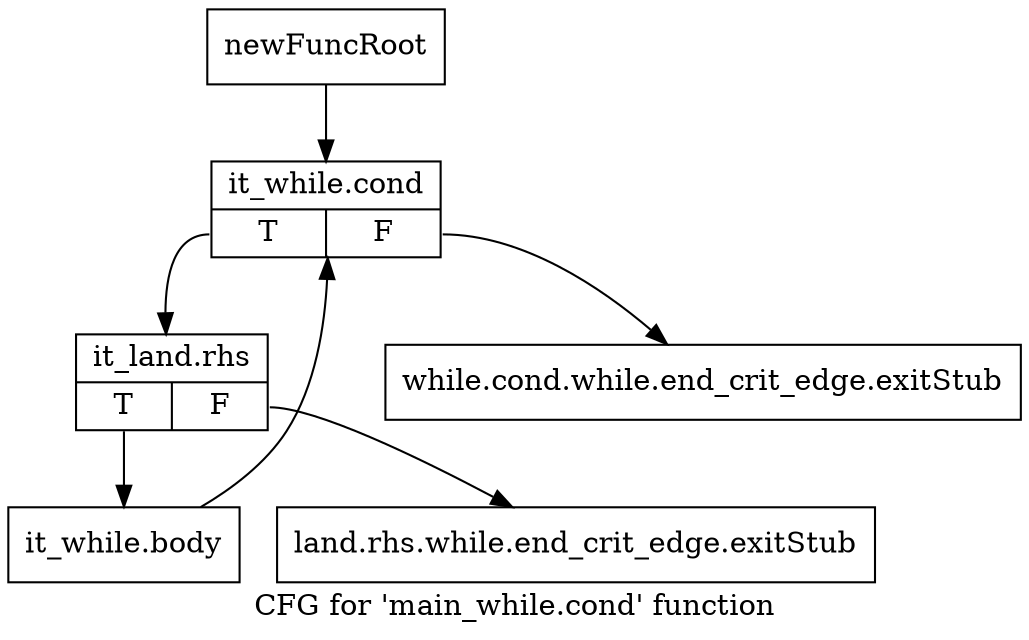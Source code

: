 digraph "CFG for 'main_while.cond' function" {
	label="CFG for 'main_while.cond' function";

	Node0x1113570 [shape=record,label="{newFuncRoot}"];
	Node0x1113570 -> Node0x1113660;
	Node0x11135c0 [shape=record,label="{while.cond.while.end_crit_edge.exitStub}"];
	Node0x1113610 [shape=record,label="{land.rhs.while.end_crit_edge.exitStub}"];
	Node0x1113660 [shape=record,label="{it_while.cond|{<s0>T|<s1>F}}"];
	Node0x1113660:s0 -> Node0x11136b0;
	Node0x1113660:s1 -> Node0x11135c0;
	Node0x11136b0 [shape=record,label="{it_land.rhs|{<s0>T|<s1>F}}"];
	Node0x11136b0:s0 -> Node0x1113700;
	Node0x11136b0:s1 -> Node0x1113610;
	Node0x1113700 [shape=record,label="{it_while.body}"];
	Node0x1113700 -> Node0x1113660;
}
